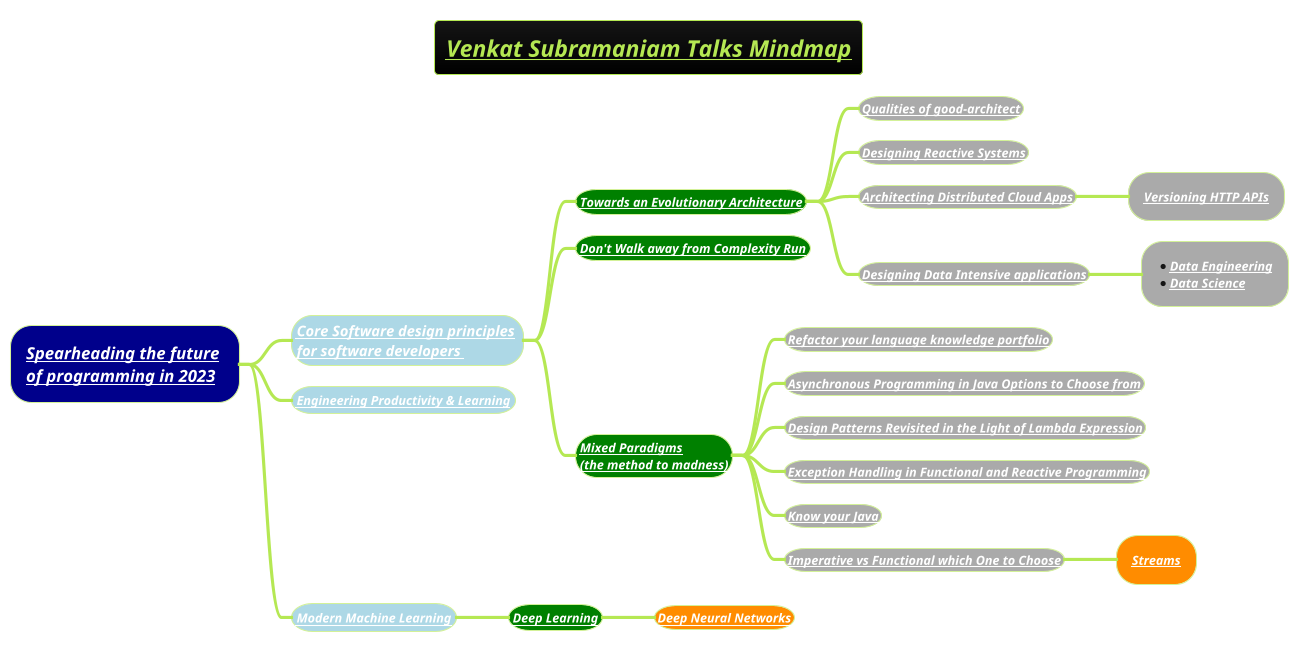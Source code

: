 @startmindmap
title =<i><b><u><size:18>Venkat Subramaniam Talks Mindmap
!theme hacker

*[#darkblue] <i><color #black>[[docs/3-programming-languages/Venkat-Subramaniam/Spearheading-the-future-of-programming-2023.puml Spearheading the future]] \n<i><color #black>[[docs/3-programming-languages/Venkat-Subramaniam/Spearheading-the-future-of-programming-2023.puml of programming in 2023]]
**[#lightblue] <color:white><i>[[docs/3-programming-languages/Venkat-Subramaniam/Core-Software-design-principles-for-software-developers.puml Core Software design principles]] \n<color:white><i>[[docs/3-programming-languages/Venkat-Subramaniam/Core-Software-design-principles-for-software-developers.puml for software developers ]]
***[#green] <b><i><color #black><size:12>[[docs/3-programming-languages/Venkat-Subramaniam/Towards-an-Evolutionary-Architecture.puml Towards an Evolutionary Architecture]]
****[#a] <b><i><color #black><size:12>[[docs/3-programming-languages/Venkat-Subramaniam/Qualities-of-good-architect.puml Qualities of good-architect]]
****[#a] <b><i><color #black><size:12>[[docs/3-programming-languages/Venkat-Subramaniam/Designing-Reactive-Systems.puml Designing Reactive Systems]]
****[#a] <b><i><color #black><size:12>[[docs/3-programming-languages/Venkat-Subramaniam/Architecting-Distributed-Cloud-Apps.puml Architecting Distributed Cloud Apps]]
*****[#a] <b><i><color #black><size:12>[[docs/3-programming-languages/Venkat-Subramaniam/Architecting-Distributed-Cloud-Apps.puml Versioning HTTP APIs]]
****[#a] <b><i><color #black><size:12>[[docs/books/1-books-backlog/DBMS/Designing-Data-Intensive-Applications.puml Designing Data Intensive applications]]
*****[#a] *<b><i><color #black><size:12>[[docs/AI-ML-DL-Data-Science-and-BigData/data-science/data-engineering/Data-Engineering.puml Data Engineering]] \n*<b><i><color #black><size:12>[[docs/AI-ML-DL-Data-Science-and-BigData/data-science/Data-Science.puml Data Science]]
***[#green] <b><i><color #black><size:12>[[docs/3-programming-languages/Venkat-Subramaniam/Do-not-Walk-Away-From-Complexity-Run.puml Don't Walk away from Complexity Run]]
***[#green] <b><i><color #black><size:12>[[docs/3-programming-languages/Venkat-Subramaniam/mixed-paradigms-(the-method-to-madness).puml Mixed Paradigms]] \n<b><i><color #black><size:12>[[docs/3-programming-languages/Venkat-Subramaniam/mixed-paradigms-(the-method-to-madness).puml (the method to madness)]]
****[#a] <b><i><color #black><size:12>[[docs/3-programming-languages/Venkat-Subramaniam/Refactor-your-language-knowledge-portfolio-(we-are-what-we-can-code-in).puml Refactor your language knowledge portfolio]]
****[#a] <b><i><color #black><size:12>[[docs/3-programming-languages/Venkat-Subramaniam/Asynchronous-Programming-in-Java-Options-to-Choose-from.puml Asynchronous Programming in Java Options to Choose from]]
****[#a] <b><i><color #black><size:12>[[docs/3-programming-languages/Venkat-Subramaniam/Design-Patterns-revisited-in-the-Light-of-Lambda-Expression.puml Design Patterns Revisited in the Light of Lambda Expression]]
****[#a] <b><i><color #black><size:12>[[docs/3-programming-languages/Venkat-Subramaniam/Exception-Handling-in-Functional-and-Reactive-Programming.puml Exception Handling in Functional and Reactive Programming]]
****[#a] <b><i><color #black><size:12>[[docs/3-programming-languages/Venkat-Subramaniam/Know-your-java-venkat.puml Know your Java]]
****[#a] <b><i><color #black><size:12>[[docs/3-programming-languages/Venkat-Subramaniam/Imperative-vs-Functional-Which-one-to-Choose.puml Imperative vs Functional which One to Choose]]
*****[#darkorange] <b><i><color #black><size:12>[[docs/3-programming-languages/Venkat-Subramaniam/Streams.puml Streams]]
**[#lightblue] <b><i><color #black><size:12>[[docs/3-programming-languages/Venkat-Subramaniam/Engineering-Productivity-and-Learning.puml Engineering Productivity & Learning]]
**[#lightblue] <b><i><color #black><size:12>[[docs/AI-ML-DL-Data-Science-and-BigData/machine-learning-ML/Modern-Machine-Learning.puml Modern Machine Learning]]
***[#green] <b><i><color #black><size:12>[[docs/AI-ML-DL-Data-Science-and-BigData/machine-learning-ML/3-deep-learning-DL/Deep-Learning.puml Deep Learning]]
****[#darkorange] <b><i><color #black><size:12>[[docs/AI-ML-DL-Data-Science-and-BigData/machine-learning-ML/3-deep-learning-DL/Neural-Network-Architecture.puml Deep Neural Networks]]

@endmindmap
